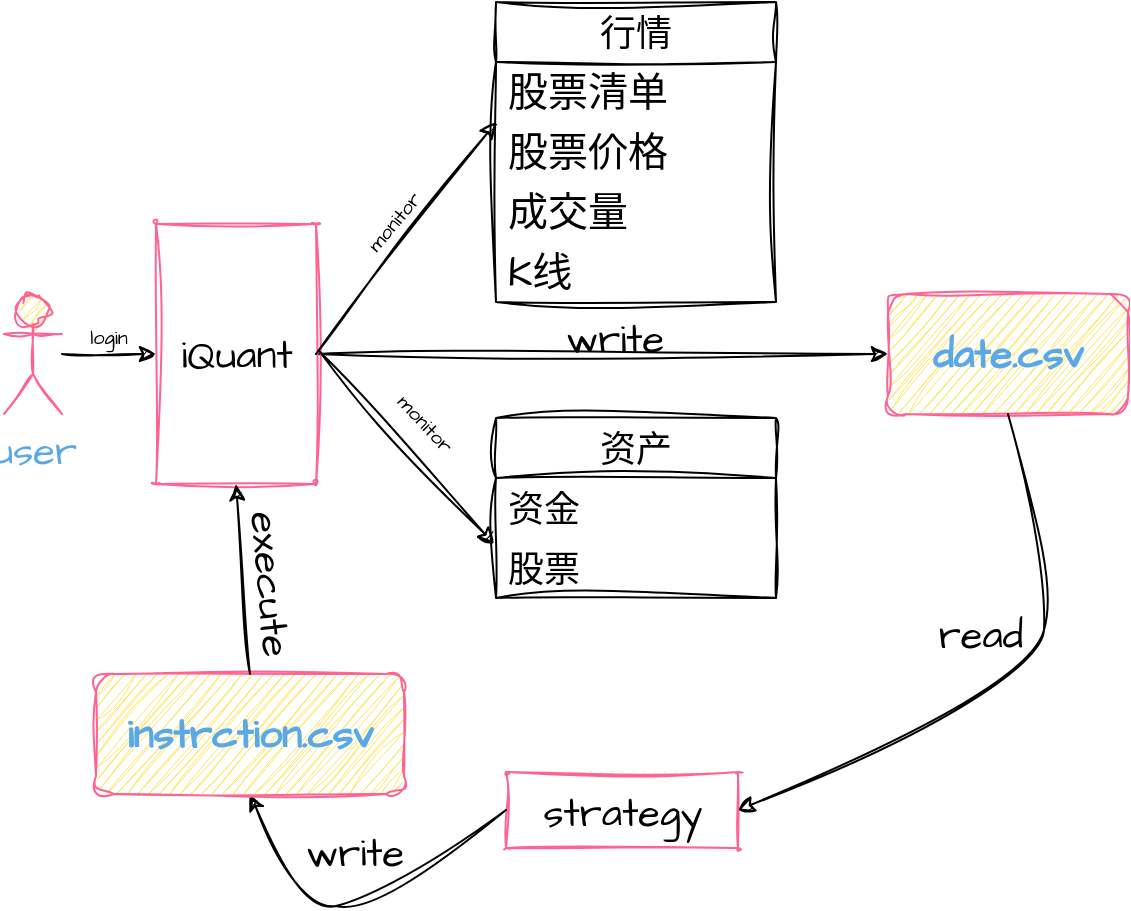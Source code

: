<mxfile version="21.0.10" type="github">
  <diagram name="第 1 页" id="CLrfdcniHtGFA_o3bpvu">
    <mxGraphModel dx="1272" dy="765" grid="0" gridSize="10" guides="1" tooltips="1" connect="1" arrows="1" fold="1" page="1" pageScale="1" pageWidth="827" pageHeight="1169" math="0" shadow="0">
      <root>
        <mxCell id="0" />
        <mxCell id="1" parent="0" />
        <mxCell id="hLy8-3Ct1I8fsUvzVsxO-1" value="user" style="shape=umlActor;verticalLabelPosition=bottom;verticalAlign=top;html=1;outlineConnect=0;hachureGap=4;fontFamily=Architects Daughter;fontSource=https%3A%2F%2Ffonts.googleapis.com%2Fcss%3Ffamily%3DArchitects%2BDaughter;fontSize=20;labelBackgroundColor=none;fillColor=#FFE45E;strokeColor=#FF6392;fontColor=#5AA9E6;rounded=1;sketch=1;curveFitting=1;jiggle=2;" parent="1" vertex="1">
          <mxGeometry x="47" y="249" width="29" height="60" as="geometry" />
        </mxCell>
        <mxCell id="J5uwWKIG4JOLan59Y8at-34" value="" style="edgeStyle=orthogonalEdgeStyle;rounded=0;hachureGap=4;orthogonalLoop=1;jettySize=auto;html=1;fontFamily=Architects Daughter;fontSource=https%3A%2F%2Ffonts.googleapis.com%2Fcss%3Ffamily%3DArchitects%2BDaughter;fontSize=16;sketch=1;curveFitting=1;jiggle=2;" edge="1" parent="1" source="hLy8-3Ct1I8fsUvzVsxO-2" target="J5uwWKIG4JOLan59Y8at-33">
          <mxGeometry relative="1" as="geometry" />
        </mxCell>
        <mxCell id="hLy8-3Ct1I8fsUvzVsxO-2" value="" style="swimlane;startSize=0;hachureGap=4;fontFamily=Architects Daughter;fontSource=https%3A%2F%2Ffonts.googleapis.com%2Fcss%3Ffamily%3DArchitects%2BDaughter;fontSize=20;labelBackgroundColor=none;fillColor=#FFE45E;strokeColor=#FF6392;fontColor=#5AA9E6;rounded=1;sketch=1;curveFitting=1;jiggle=2;" parent="1" vertex="1">
          <mxGeometry x="123" y="214" width="80" height="130" as="geometry">
            <mxRectangle x="123" y="214" width="50" height="40" as="alternateBounds" />
          </mxGeometry>
        </mxCell>
        <mxCell id="J5uwWKIG4JOLan59Y8at-3" value="iQuant" style="text;html=1;align=center;verticalAlign=middle;resizable=0;points=[];autosize=1;strokeColor=none;fillColor=none;fontSize=20;fontFamily=Architects Daughter;sketch=1;curveFitting=1;jiggle=2;" vertex="1" parent="hLy8-3Ct1I8fsUvzVsxO-2">
          <mxGeometry x="3" y="47" width="74" height="36" as="geometry" />
        </mxCell>
        <mxCell id="J5uwWKIG4JOLan59Y8at-1" value="" style="endArrow=classic;html=1;rounded=1;hachureGap=4;fontFamily=Architects Daughter;fontSource=https%3A%2F%2Ffonts.googleapis.com%2Fcss%3Ffamily%3DArchitects%2BDaughter;fontSize=16;entryX=0;entryY=0.5;entryDx=0;entryDy=0;sketch=1;curveFitting=1;jiggle=2;" edge="1" parent="1" source="hLy8-3Ct1I8fsUvzVsxO-1" target="hLy8-3Ct1I8fsUvzVsxO-2">
          <mxGeometry width="50" height="50" relative="1" as="geometry">
            <mxPoint x="387" y="419" as="sourcePoint" />
            <mxPoint x="437" y="369" as="targetPoint" />
          </mxGeometry>
        </mxCell>
        <mxCell id="J5uwWKIG4JOLan59Y8at-2" value="&lt;font style=&quot;font-size: 10px;&quot;&gt;login&lt;/font&gt;" style="text;html=1;align=center;verticalAlign=middle;resizable=0;points=[];autosize=1;strokeColor=none;fillColor=none;fontSize=20;fontFamily=Architects Daughter;sketch=1;curveFitting=1;jiggle=2;" vertex="1" parent="1">
          <mxGeometry x="78" y="249" width="41" height="36" as="geometry" />
        </mxCell>
        <mxCell id="J5uwWKIG4JOLan59Y8at-7" value="" style="endArrow=classic;html=1;rounded=0;hachureGap=4;fontFamily=Architects Daughter;fontSource=https%3A%2F%2Ffonts.googleapis.com%2Fcss%3Ffamily%3DArchitects%2BDaughter;fontSize=16;exitX=1;exitY=0.5;exitDx=0;exitDy=0;entryX=0;entryY=0;entryDx=0;entryDy=0;entryPerimeter=0;sketch=1;curveFitting=1;jiggle=2;" edge="1" parent="1" source="hLy8-3Ct1I8fsUvzVsxO-2" target="J5uwWKIG4JOLan59Y8at-16">
          <mxGeometry width="50" height="50" relative="1" as="geometry">
            <mxPoint x="387" y="419" as="sourcePoint" />
            <mxPoint x="283" y="184" as="targetPoint" />
          </mxGeometry>
        </mxCell>
        <mxCell id="J5uwWKIG4JOLan59Y8at-9" value="" style="endArrow=classic;html=1;rounded=0;hachureGap=4;fontFamily=Architects Daughter;fontSource=https%3A%2F%2Ffonts.googleapis.com%2Fcss%3Ffamily%3DArchitects%2BDaughter;fontSize=16;entryX=-0.007;entryY=0.1;entryDx=0;entryDy=0;entryPerimeter=0;sketch=1;curveFitting=1;jiggle=2;" edge="1" parent="1" target="J5uwWKIG4JOLan59Y8at-20">
          <mxGeometry width="50" height="50" relative="1" as="geometry">
            <mxPoint x="205" y="278" as="sourcePoint" />
            <mxPoint x="283" y="374" as="targetPoint" />
          </mxGeometry>
        </mxCell>
        <mxCell id="J5uwWKIG4JOLan59Y8at-10" value="&lt;font style=&quot;font-size: 10px;&quot;&gt;monitor&lt;/font&gt;" style="text;html=1;align=center;verticalAlign=middle;resizable=0;points=[];autosize=1;strokeColor=none;fillColor=none;fontSize=20;fontFamily=Architects Daughter;rotation=-50;sketch=1;curveFitting=1;jiggle=2;" vertex="1" parent="1">
          <mxGeometry x="209" y="193" width="60" height="36" as="geometry" />
        </mxCell>
        <mxCell id="J5uwWKIG4JOLan59Y8at-11" value="&lt;font style=&quot;font-size: 10px;&quot;&gt;monitor&lt;/font&gt;" style="text;html=1;align=center;verticalAlign=middle;resizable=0;points=[];autosize=1;strokeColor=none;fillColor=none;fontSize=20;fontFamily=Architects Daughter;rotation=47;sketch=1;curveFitting=1;jiggle=2;" vertex="1" parent="1">
          <mxGeometry x="230" y="293" width="60" height="36" as="geometry" />
        </mxCell>
        <mxCell id="J5uwWKIG4JOLan59Y8at-18" value="&lt;font style=&quot;font-size: 18px;&quot;&gt;资产&lt;/font&gt;" style="swimlane;fontStyle=0;childLayout=stackLayout;horizontal=1;startSize=30;horizontalStack=0;resizeParent=1;resizeParentMax=0;resizeLast=0;collapsible=1;marginBottom=0;whiteSpace=wrap;html=1;hachureGap=4;fontFamily=Architects Daughter;fontSource=https%3A%2F%2Ffonts.googleapis.com%2Fcss%3Ffamily%3DArchitects%2BDaughter;fontSize=20;sketch=1;curveFitting=1;jiggle=2;" vertex="1" parent="1">
          <mxGeometry x="293" y="311" width="140" height="90" as="geometry" />
        </mxCell>
        <mxCell id="J5uwWKIG4JOLan59Y8at-19" value="&lt;font style=&quot;font-size: 18px;&quot;&gt;资金&lt;/font&gt;" style="text;strokeColor=none;fillColor=none;align=left;verticalAlign=middle;spacingLeft=4;spacingRight=4;overflow=hidden;points=[[0,0.5],[1,0.5]];portConstraint=eastwest;rotatable=0;whiteSpace=wrap;html=1;fontSize=20;fontFamily=Architects Daughter;sketch=1;curveFitting=1;jiggle=2;" vertex="1" parent="J5uwWKIG4JOLan59Y8at-18">
          <mxGeometry y="30" width="140" height="30" as="geometry" />
        </mxCell>
        <mxCell id="J5uwWKIG4JOLan59Y8at-20" value="&lt;font style=&quot;font-size: 18px;&quot;&gt;股票&lt;/font&gt;" style="text;strokeColor=none;fillColor=none;align=left;verticalAlign=middle;spacingLeft=4;spacingRight=4;overflow=hidden;points=[[0,0.5],[1,0.5]];portConstraint=eastwest;rotatable=0;whiteSpace=wrap;html=1;fontSize=20;fontFamily=Architects Daughter;sketch=1;curveFitting=1;jiggle=2;" vertex="1" parent="J5uwWKIG4JOLan59Y8at-18">
          <mxGeometry y="60" width="140" height="30" as="geometry" />
        </mxCell>
        <mxCell id="J5uwWKIG4JOLan59Y8at-14" value="&lt;font style=&quot;font-size: 18px;&quot;&gt;行情&lt;/font&gt;" style="swimlane;fontStyle=0;childLayout=stackLayout;horizontal=1;startSize=30;horizontalStack=0;resizeParent=1;resizeParentMax=0;resizeLast=0;collapsible=1;marginBottom=0;whiteSpace=wrap;html=1;hachureGap=4;fontFamily=Architects Daughter;fontSource=https%3A%2F%2Ffonts.googleapis.com%2Fcss%3Ffamily%3DArchitects%2BDaughter;fontSize=20;sketch=1;curveFitting=1;jiggle=2;" vertex="1" parent="1">
          <mxGeometry x="293" y="103" width="140" height="150" as="geometry">
            <mxRectangle x="329" y="54" width="71" height="36" as="alternateBounds" />
          </mxGeometry>
        </mxCell>
        <mxCell id="J5uwWKIG4JOLan59Y8at-15" value="股票清单" style="text;strokeColor=none;fillColor=none;align=left;verticalAlign=middle;spacingLeft=4;spacingRight=4;overflow=hidden;points=[[0,0.5],[1,0.5]];portConstraint=eastwest;rotatable=0;whiteSpace=wrap;html=1;fontSize=20;fontFamily=Architects Daughter;sketch=1;curveFitting=1;jiggle=2;" vertex="1" parent="J5uwWKIG4JOLan59Y8at-14">
          <mxGeometry y="30" width="140" height="30" as="geometry" />
        </mxCell>
        <mxCell id="J5uwWKIG4JOLan59Y8at-16" value="股票价格" style="text;strokeColor=none;fillColor=none;align=left;verticalAlign=middle;spacingLeft=4;spacingRight=4;overflow=hidden;points=[[0,0.5],[1,0.5]];portConstraint=eastwest;rotatable=0;whiteSpace=wrap;html=1;fontSize=20;fontFamily=Architects Daughter;sketch=1;curveFitting=1;jiggle=2;" vertex="1" parent="J5uwWKIG4JOLan59Y8at-14">
          <mxGeometry y="60" width="140" height="30" as="geometry" />
        </mxCell>
        <mxCell id="J5uwWKIG4JOLan59Y8at-17" value="成交量&lt;br&gt;" style="text;strokeColor=none;fillColor=none;align=left;verticalAlign=middle;spacingLeft=4;spacingRight=4;overflow=hidden;points=[[0,0.5],[1,0.5]];portConstraint=eastwest;rotatable=0;whiteSpace=wrap;html=1;fontSize=20;fontFamily=Architects Daughter;sketch=1;curveFitting=1;jiggle=2;" vertex="1" parent="J5uwWKIG4JOLan59Y8at-14">
          <mxGeometry y="90" width="140" height="30" as="geometry" />
        </mxCell>
        <mxCell id="J5uwWKIG4JOLan59Y8at-32" value="K线" style="text;strokeColor=none;fillColor=none;align=left;verticalAlign=middle;spacingLeft=4;spacingRight=4;overflow=hidden;points=[[0,0.5],[1,0.5]];portConstraint=eastwest;rotatable=0;whiteSpace=wrap;html=1;fontSize=20;fontFamily=Architects Daughter;sketch=1;curveFitting=1;jiggle=2;" vertex="1" parent="J5uwWKIG4JOLan59Y8at-14">
          <mxGeometry y="120" width="140" height="30" as="geometry" />
        </mxCell>
        <mxCell id="J5uwWKIG4JOLan59Y8at-33" value="date.csv" style="whiteSpace=wrap;html=1;fontSize=20;fontFamily=Architects Daughter;fillColor=#FFE45E;strokeColor=#FF6392;fontColor=#5AA9E6;fontStyle=1;startSize=0;hachureGap=4;fontSource=https%3A%2F%2Ffonts.googleapis.com%2Fcss%3Ffamily%3DArchitects%2BDaughter;labelBackgroundColor=none;rounded=1;sketch=1;curveFitting=1;jiggle=2;" vertex="1" parent="1">
          <mxGeometry x="489" y="249" width="120" height="60" as="geometry" />
        </mxCell>
        <mxCell id="J5uwWKIG4JOLan59Y8at-35" value="&lt;font style=&quot;font-size: 20px;&quot;&gt;write&lt;/font&gt;" style="text;html=1;align=center;verticalAlign=middle;resizable=0;points=[];autosize=1;strokeColor=none;fillColor=none;fontSize=20;fontFamily=Architects Daughter;sketch=1;curveFitting=1;jiggle=2;" vertex="1" parent="1">
          <mxGeometry x="318" y="253" width="67" height="36" as="geometry" />
        </mxCell>
        <mxCell id="J5uwWKIG4JOLan59Y8at-36" value="" style="swimlane;startSize=0;hachureGap=4;fontFamily=Architects Daughter;fontSource=https%3A%2F%2Ffonts.googleapis.com%2Fcss%3Ffamily%3DArchitects%2BDaughter;fontSize=20;labelBackgroundColor=none;fillColor=#FFE45E;strokeColor=#FF6392;fontColor=#5AA9E6;rounded=1;sketch=1;curveFitting=1;jiggle=2;" vertex="1" parent="1">
          <mxGeometry x="298" y="488" width="116" height="38" as="geometry">
            <mxRectangle x="123" y="214" width="50" height="40" as="alternateBounds" />
          </mxGeometry>
        </mxCell>
        <mxCell id="J5uwWKIG4JOLan59Y8at-37" value="strategy" style="text;html=1;align=center;verticalAlign=middle;resizable=0;points=[];autosize=1;strokeColor=none;fillColor=none;fontSize=20;fontFamily=Architects Daughter;container=1;sketch=1;curveFitting=1;jiggle=2;" vertex="1" parent="J5uwWKIG4JOLan59Y8at-36">
          <mxGeometry x="9" y="2" width="98" height="36" as="geometry" />
        </mxCell>
        <mxCell id="J5uwWKIG4JOLan59Y8at-41" value="" style="curved=1;endArrow=classic;html=1;rounded=0;hachureGap=4;fontFamily=Architects Daughter;fontSource=https%3A%2F%2Ffonts.googleapis.com%2Fcss%3Ffamily%3DArchitects%2BDaughter;fontSize=16;exitX=0.5;exitY=1;exitDx=0;exitDy=0;entryX=1;entryY=0.5;entryDx=0;entryDy=0;sketch=1;curveFitting=1;jiggle=2;" edge="1" parent="1" source="J5uwWKIG4JOLan59Y8at-33" target="J5uwWKIG4JOLan59Y8at-36">
          <mxGeometry width="50" height="50" relative="1" as="geometry">
            <mxPoint x="387" y="464" as="sourcePoint" />
            <mxPoint x="437" y="414" as="targetPoint" />
            <Array as="points">
              <mxPoint x="574" y="386" />
              <mxPoint x="560" y="448" />
            </Array>
          </mxGeometry>
        </mxCell>
        <mxCell id="J5uwWKIG4JOLan59Y8at-42" value="" style="curved=1;endArrow=classic;html=1;rounded=0;hachureGap=4;fontFamily=Architects Daughter;fontSource=https%3A%2F%2Ffonts.googleapis.com%2Fcss%3Ffamily%3DArchitects%2BDaughter;fontSize=16;exitX=0;exitY=0.5;exitDx=0;exitDy=0;entryX=0.5;entryY=1;entryDx=0;entryDy=0;sketch=1;curveFitting=1;jiggle=2;" edge="1" parent="1" source="J5uwWKIG4JOLan59Y8at-36" target="J5uwWKIG4JOLan59Y8at-45">
          <mxGeometry width="50" height="50" relative="1" as="geometry">
            <mxPoint x="153" y="512" as="sourcePoint" />
            <mxPoint x="179" y="501" as="targetPoint" />
            <Array as="points">
              <mxPoint x="231" y="555" />
              <mxPoint x="195" y="555" />
            </Array>
          </mxGeometry>
        </mxCell>
        <mxCell id="J5uwWKIG4JOLan59Y8at-43" value="read" style="text;html=1;align=center;verticalAlign=middle;resizable=0;points=[];autosize=1;strokeColor=none;fillColor=none;fontSize=20;fontFamily=Architects Daughter;sketch=1;curveFitting=1;jiggle=2;" vertex="1" parent="1">
          <mxGeometry x="505" y="401" width="60" height="36" as="geometry" />
        </mxCell>
        <mxCell id="J5uwWKIG4JOLan59Y8at-44" value="write" style="text;html=1;align=center;verticalAlign=middle;resizable=0;points=[];autosize=1;strokeColor=none;fillColor=none;fontSize=20;fontFamily=Architects Daughter;sketch=1;curveFitting=1;jiggle=2;" vertex="1" parent="1">
          <mxGeometry x="188" y="510" width="67" height="36" as="geometry" />
        </mxCell>
        <mxCell id="J5uwWKIG4JOLan59Y8at-45" value="instrction.csv" style="whiteSpace=wrap;html=1;fontSize=20;fontFamily=Architects Daughter;fillColor=#FFE45E;strokeColor=#FF6392;fontColor=#5AA9E6;fontStyle=1;startSize=0;hachureGap=4;fontSource=https%3A%2F%2Ffonts.googleapis.com%2Fcss%3Ffamily%3DArchitects%2BDaughter;labelBackgroundColor=none;rounded=1;sketch=1;curveFitting=1;jiggle=2;" vertex="1" parent="1">
          <mxGeometry x="93" y="439" width="154" height="60" as="geometry" />
        </mxCell>
        <mxCell id="J5uwWKIG4JOLan59Y8at-46" value="" style="endArrow=classic;html=1;rounded=0;hachureGap=4;fontFamily=Architects Daughter;fontSource=https%3A%2F%2Ffonts.googleapis.com%2Fcss%3Ffamily%3DArchitects%2BDaughter;fontSize=16;exitX=0.5;exitY=0;exitDx=0;exitDy=0;entryX=0.5;entryY=1;entryDx=0;entryDy=0;sketch=1;curveFitting=1;jiggle=2;" edge="1" parent="1" source="J5uwWKIG4JOLan59Y8at-45" target="hLy8-3Ct1I8fsUvzVsxO-2">
          <mxGeometry width="50" height="50" relative="1" as="geometry">
            <mxPoint x="387" y="425" as="sourcePoint" />
            <mxPoint x="437" y="375" as="targetPoint" />
          </mxGeometry>
        </mxCell>
        <mxCell id="J5uwWKIG4JOLan59Y8at-47" value="execute" style="text;html=1;align=center;verticalAlign=middle;resizable=0;points=[];autosize=1;strokeColor=none;fillColor=none;fontSize=20;fontFamily=Architects Daughter;rotation=85;sketch=1;curveFitting=1;jiggle=2;" vertex="1" parent="1">
          <mxGeometry x="135" y="375" width="91" height="36" as="geometry" />
        </mxCell>
      </root>
    </mxGraphModel>
  </diagram>
</mxfile>
